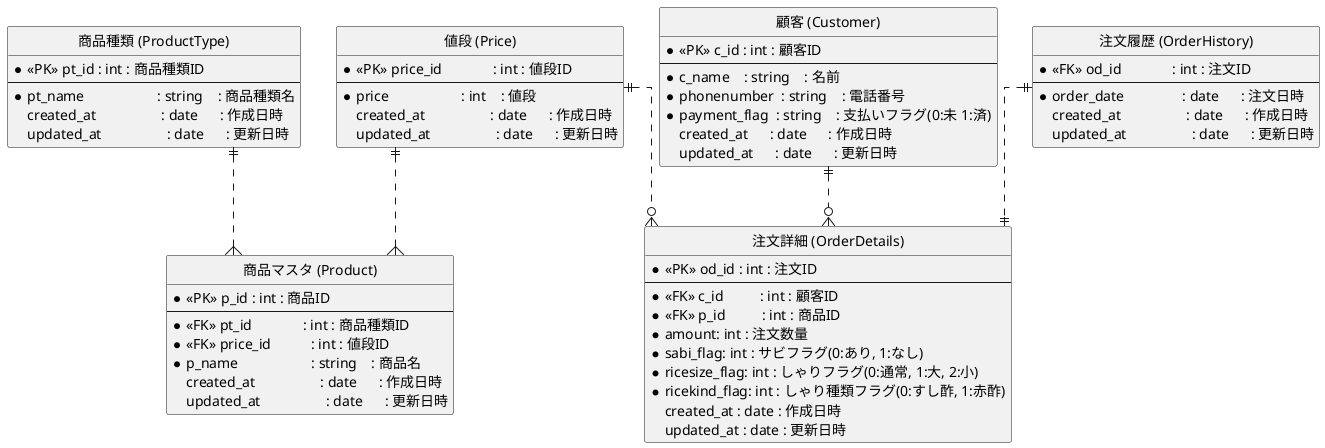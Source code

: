 @startuml sushi
 hide circle
 skinparam linetype ortho
 
 entity "商品マスタ (Product)" as Product {
     * <<PK>> p_id : int : 商品ID
     --
     * <<FK>> pt_id              : int : 商品種類ID
     * <<FK>> price_id           : int : 値段ID
     * p_name                    : string    : 商品名
     created_at                  : date      : 作成日時
     updated_at                  : date      : 更新日時
 }

 entity "商品種類 (ProductType)" as ProductType {
     * <<PK>> pt_id : int : 商品種類ID
     --
     * pt_name                    : string    : 商品種類名
     created_at                  : date      : 作成日時
     updated_at                  : date      : 更新日時
 }

  entity "値段 (Price)" as Price {
     * <<PK>> price_id              : int : 値段ID
     --
     * price                    : int    : 値段
     created_at                  : date      : 作成日時
     updated_at                  : date      : 更新日時
 }

 entity "顧客 (Customer)" as Customer {
     * <<PK>> c_id : int : 顧客ID
     --
     * c_name    : string    : 名前
     * phonenumber  : string    : 電話番号
     * payment_flag  : string    : 支払いフラグ(0:未 1:済)
     created_at      : date      : 作成日時
     updated_at      : date      : 更新日時
 }

 entity "注文詳細 (OrderDetails)" as OrderDetails {
     * <<PK>> od_id : int : 注文ID
     --
     * <<FK>> c_id          : int : 顧客ID
     * <<FK>> p_id          : int : 商品ID
     * amount: int : 注文数量 
     * sabi_flag: int : サビフラグ(0:あり, 1:なし)
     * ricesize_flag: int : しゃりフラグ(0:通常, 1:大, 2:小)
     * ricekind_flag: int : しゃり種類フラグ(0:すし酢, 1:赤酢)
     created_at : date : 作成日時
     updated_at : date : 更新日時
 }

entity "注文履歴 (OrderHistory)" as OrderHistory {
     * <<FK>> od_id              : int : 注文ID
     --
     * order_date                : date      : 注文日時
     created_at                  : date      : 作成日時
     updated_at                  : date      : 更新日時
 }

 ProductType ||..{ Product
 Price ||..{ Product
 Customer ||..o{ OrderDetails
 Price ||..o{ OrderDetails
 OrderHistory ||..|| OrderDetails

 @enduml